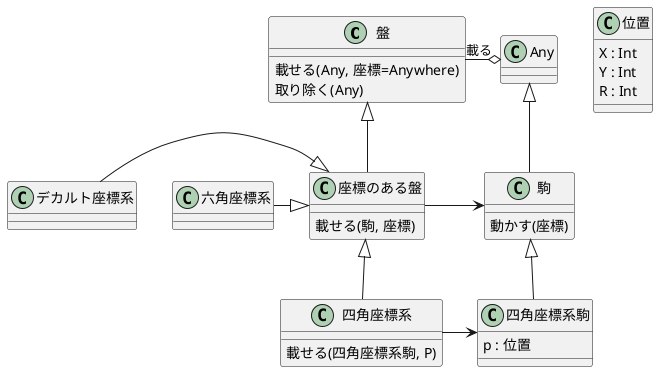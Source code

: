 @startuml

class 盤{
載せる(Any, 座標=Anywhere)
取り除く(Any)
}
class Any{
}
class 座標のある盤{
載せる(駒, 座標)
}
class 駒{
動かす(座標)
}
class デカルト座標系{
}
class 四角座標系{
載せる(四角座標系駒, P)
}
class 六角座標系{
}

class 四角座標系駒{
p : 位置
}

class 位置{
X : Int
Y : Int
R : Int
}

盤 -o "載る" Any
座標のある盤 -up-|> 盤
駒 -up-|> Any
座標のある盤 -> 駒
四角座標系駒 -up-|> 駒

デカルト座標系 -right-|> 座標のある盤
六角座標系 -right-|> 座標のある盤
四角座標系 -up-|> 座標のある盤
四角座標系 -> 四角座標系駒

@enduml